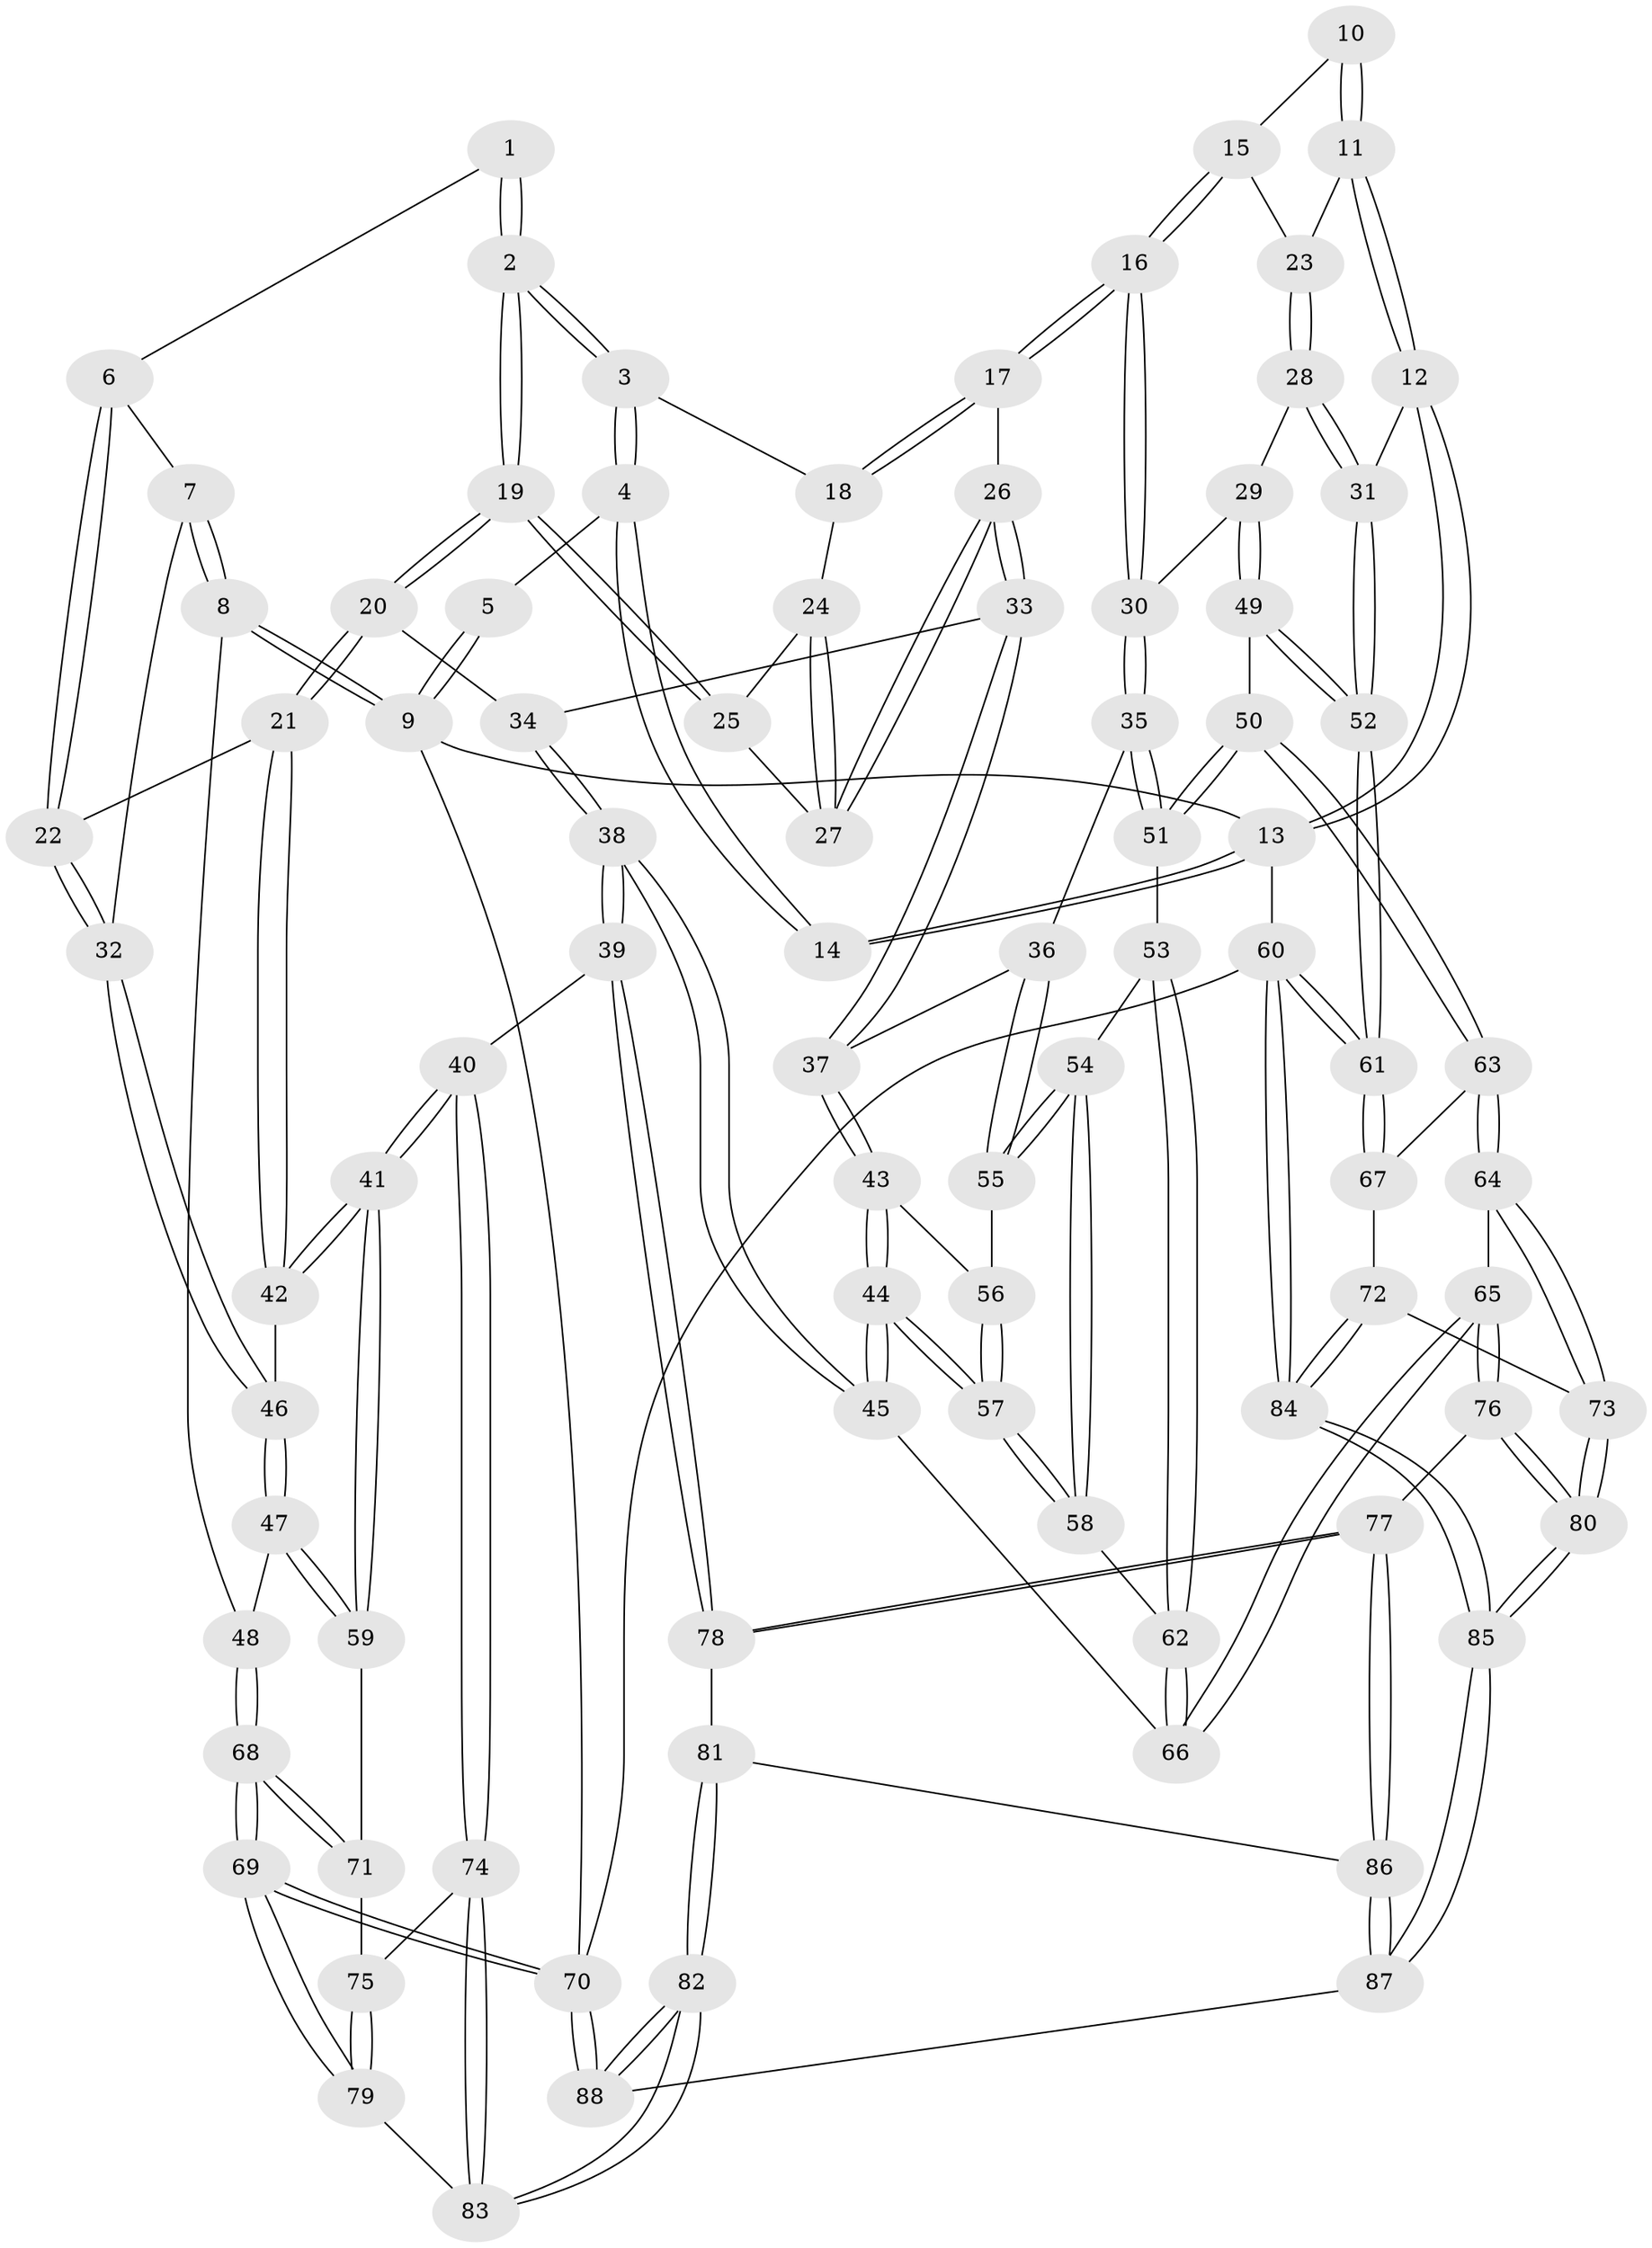 // Generated by graph-tools (version 1.1) at 2025/00/03/09/25 05:00:08]
// undirected, 88 vertices, 217 edges
graph export_dot {
graph [start="1"]
  node [color=gray90,style=filled];
  1 [pos="+0.23411027401440165+0"];
  2 [pos="+0.368057494085643+0.12325828497069619"];
  3 [pos="+0.6289557975290415+0"];
  4 [pos="+0.6500605726628066+0"];
  5 [pos="+0.23287183767286002+0"];
  6 [pos="+0.17337661142627325+0.058489488587777916"];
  7 [pos="+0+0.11743528837801173"];
  8 [pos="+0+0.09673730886975586"];
  9 [pos="+0+0"];
  10 [pos="+0.8651823168005367+0"];
  11 [pos="+0.9721406283506377+0.13791530210409195"];
  12 [pos="+1+0.23937785900838093"];
  13 [pos="+1+0"];
  14 [pos="+0.8051798562458816+0"];
  15 [pos="+0.8425570229715141+0.132056365199921"];
  16 [pos="+0.7398921042892039+0.22944361643513445"];
  17 [pos="+0.7256964008328112+0.21520475770854616"];
  18 [pos="+0.6309223488053678+0"];
  19 [pos="+0.354707546986397+0.17510263035570978"];
  20 [pos="+0.3332456044907551+0.2067047884518342"];
  21 [pos="+0.3080894153158007+0.21733376592372355"];
  22 [pos="+0.23826575010981643+0.20970187615179656"];
  23 [pos="+0.9195345437049783+0.16613194060656708"];
  24 [pos="+0.5613283780686544+0.10468626376969314"];
  25 [pos="+0.44627266359498674+0.17180289021844788"];
  26 [pos="+0.5496430784623035+0.25224368401087977"];
  27 [pos="+0.5413729206908349+0.2166251484301108"];
  28 [pos="+0.8536275955002344+0.2709868251374037"];
  29 [pos="+0.824739886544843+0.28742819653959417"];
  30 [pos="+0.7520974720573614+0.2539207813616838"];
  31 [pos="+1+0.2504466296345512"];
  32 [pos="+0.18397353129094413+0.2428312955730438"];
  33 [pos="+0.5366055923446227+0.27574942962212007"];
  34 [pos="+0.4343118532099278+0.27996689615015236"];
  35 [pos="+0.7034265187428175+0.324029155643017"];
  36 [pos="+0.6774495327586836+0.34642117909911635"];
  37 [pos="+0.5632974970428486+0.3507031103395852"];
  38 [pos="+0.434194092205446+0.5667570521852022"];
  39 [pos="+0.42084263941468236+0.5744252887396473"];
  40 [pos="+0.3721542772095008+0.5640522363404776"];
  41 [pos="+0.3671508054300881+0.5619222780482226"];
  42 [pos="+0.3173252733648671+0.41012373038003985"];
  43 [pos="+0.5511910969957702+0.37815382293514793"];
  44 [pos="+0.4718142104667687+0.5539781400830138"];
  45 [pos="+0.4706010323681498+0.5551855962937586"];
  46 [pos="+0.12736129491652876+0.3248362897405454"];
  47 [pos="+0.051539506895608274+0.39506604063904044"];
  48 [pos="+0+0.3596487014147245"];
  49 [pos="+0.8722631294422449+0.3983529109739626"];
  50 [pos="+0.7988735835411809+0.4836503819080248"];
  51 [pos="+0.7830860406078322+0.48523950927289117"];
  52 [pos="+1+0.48223599971010667"];
  53 [pos="+0.7772209151179313+0.48727612948459303"];
  54 [pos="+0.7201122519798182+0.4623252352119392"];
  55 [pos="+0.6722787175521133+0.4149691066070484"];
  56 [pos="+0.6657572629381375+0.4198324542349719"];
  57 [pos="+0.5171689380454368+0.5341547069374609"];
  58 [pos="+0.5834769843314557+0.5216382051504269"];
  59 [pos="+0.18340005916006577+0.5615122817324613"];
  60 [pos="+1+1"];
  61 [pos="+1+0.5575999131889126"];
  62 [pos="+0.7487536154653853+0.520481692496433"];
  63 [pos="+0.880844759282038+0.6097491533374515"];
  64 [pos="+0.7622792512885551+0.6849690835091304"];
  65 [pos="+0.7089869823731428+0.6726108208573516"];
  66 [pos="+0.6959348757907217+0.6562386106227004"];
  67 [pos="+0.9392599085298515+0.6187182991448338"];
  68 [pos="+0+0.7673076332085961"];
  69 [pos="+0+0.8927196551728365"];
  70 [pos="+0+1"];
  71 [pos="+0.13490238763511922+0.6220712345183514"];
  72 [pos="+0.8896851657691739+0.7746990865175792"];
  73 [pos="+0.8026342349294658+0.7564849807916025"];
  74 [pos="+0.21644340910625176+0.816614109830123"];
  75 [pos="+0.14534198388845498+0.7068814650572165"];
  76 [pos="+0.6335439050236551+0.8250833881131489"];
  77 [pos="+0.5571160232936183+0.8347362919803026"];
  78 [pos="+0.4315378668581305+0.6404398590535381"];
  79 [pos="+0.049817516222566346+0.845111191905113"];
  80 [pos="+0.7527768032975811+0.9090367264684791"];
  81 [pos="+0.34662127387195585+0.8449109595404981"];
  82 [pos="+0.24675591117833556+0.9141062921415055"];
  83 [pos="+0.22154370744128904+0.884059127054434"];
  84 [pos="+1+1"];
  85 [pos="+0.9154037868685623+1"];
  86 [pos="+0.5135288737885761+0.9191716358750546"];
  87 [pos="+0.5026691984505685+1"];
  88 [pos="+0.26234216662321896+1"];
  1 -- 2;
  1 -- 2;
  1 -- 6;
  2 -- 3;
  2 -- 3;
  2 -- 19;
  2 -- 19;
  3 -- 4;
  3 -- 4;
  3 -- 18;
  4 -- 5;
  4 -- 14;
  4 -- 14;
  5 -- 9;
  5 -- 9;
  6 -- 7;
  6 -- 22;
  6 -- 22;
  7 -- 8;
  7 -- 8;
  7 -- 32;
  8 -- 9;
  8 -- 9;
  8 -- 48;
  9 -- 13;
  9 -- 70;
  10 -- 11;
  10 -- 11;
  10 -- 15;
  11 -- 12;
  11 -- 12;
  11 -- 23;
  12 -- 13;
  12 -- 13;
  12 -- 31;
  13 -- 14;
  13 -- 14;
  13 -- 60;
  15 -- 16;
  15 -- 16;
  15 -- 23;
  16 -- 17;
  16 -- 17;
  16 -- 30;
  16 -- 30;
  17 -- 18;
  17 -- 18;
  17 -- 26;
  18 -- 24;
  19 -- 20;
  19 -- 20;
  19 -- 25;
  19 -- 25;
  20 -- 21;
  20 -- 21;
  20 -- 34;
  21 -- 22;
  21 -- 42;
  21 -- 42;
  22 -- 32;
  22 -- 32;
  23 -- 28;
  23 -- 28;
  24 -- 25;
  24 -- 27;
  24 -- 27;
  25 -- 27;
  26 -- 27;
  26 -- 27;
  26 -- 33;
  26 -- 33;
  28 -- 29;
  28 -- 31;
  28 -- 31;
  29 -- 30;
  29 -- 49;
  29 -- 49;
  30 -- 35;
  30 -- 35;
  31 -- 52;
  31 -- 52;
  32 -- 46;
  32 -- 46;
  33 -- 34;
  33 -- 37;
  33 -- 37;
  34 -- 38;
  34 -- 38;
  35 -- 36;
  35 -- 51;
  35 -- 51;
  36 -- 37;
  36 -- 55;
  36 -- 55;
  37 -- 43;
  37 -- 43;
  38 -- 39;
  38 -- 39;
  38 -- 45;
  38 -- 45;
  39 -- 40;
  39 -- 78;
  39 -- 78;
  40 -- 41;
  40 -- 41;
  40 -- 74;
  40 -- 74;
  41 -- 42;
  41 -- 42;
  41 -- 59;
  41 -- 59;
  42 -- 46;
  43 -- 44;
  43 -- 44;
  43 -- 56;
  44 -- 45;
  44 -- 45;
  44 -- 57;
  44 -- 57;
  45 -- 66;
  46 -- 47;
  46 -- 47;
  47 -- 48;
  47 -- 59;
  47 -- 59;
  48 -- 68;
  48 -- 68;
  49 -- 50;
  49 -- 52;
  49 -- 52;
  50 -- 51;
  50 -- 51;
  50 -- 63;
  50 -- 63;
  51 -- 53;
  52 -- 61;
  52 -- 61;
  53 -- 54;
  53 -- 62;
  53 -- 62;
  54 -- 55;
  54 -- 55;
  54 -- 58;
  54 -- 58;
  55 -- 56;
  56 -- 57;
  56 -- 57;
  57 -- 58;
  57 -- 58;
  58 -- 62;
  59 -- 71;
  60 -- 61;
  60 -- 61;
  60 -- 84;
  60 -- 84;
  60 -- 70;
  61 -- 67;
  61 -- 67;
  62 -- 66;
  62 -- 66;
  63 -- 64;
  63 -- 64;
  63 -- 67;
  64 -- 65;
  64 -- 73;
  64 -- 73;
  65 -- 66;
  65 -- 66;
  65 -- 76;
  65 -- 76;
  67 -- 72;
  68 -- 69;
  68 -- 69;
  68 -- 71;
  68 -- 71;
  69 -- 70;
  69 -- 70;
  69 -- 79;
  69 -- 79;
  70 -- 88;
  70 -- 88;
  71 -- 75;
  72 -- 73;
  72 -- 84;
  72 -- 84;
  73 -- 80;
  73 -- 80;
  74 -- 75;
  74 -- 83;
  74 -- 83;
  75 -- 79;
  75 -- 79;
  76 -- 77;
  76 -- 80;
  76 -- 80;
  77 -- 78;
  77 -- 78;
  77 -- 86;
  77 -- 86;
  78 -- 81;
  79 -- 83;
  80 -- 85;
  80 -- 85;
  81 -- 82;
  81 -- 82;
  81 -- 86;
  82 -- 83;
  82 -- 83;
  82 -- 88;
  82 -- 88;
  84 -- 85;
  84 -- 85;
  85 -- 87;
  85 -- 87;
  86 -- 87;
  86 -- 87;
  87 -- 88;
}
